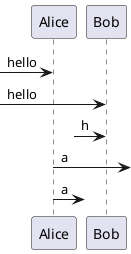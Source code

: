 {
  "sha1": "btkb4eqho7rci0ksvta7pt15nvjh6bx",
  "insertion": {
    "when": "2024-05-30T20:48:22.158Z",
    "user": "plantuml@gmail.com"
  }
}
@startuml
[-> Alice : hello
[-> Bob : hello
?-> Bob : h
Alice ->] : a
Alice ->? : a
@enduml
